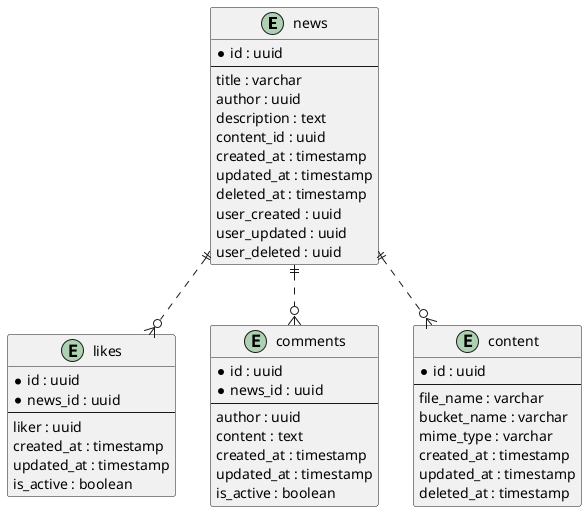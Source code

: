 @startuml newsservice

entity "news" as news {
    * id : uuid
    --
    title : varchar
    author : uuid
    description : text
    content_id : uuid
    created_at : timestamp
    updated_at : timestamp
    deleted_at : timestamp
    user_created : uuid
    user_updated : uuid
    user_deleted : uuid
}

entity "likes" as like {
    * id : uuid
    * news_id : uuid
    --
    liker : uuid
    created_at : timestamp
    updated_at : timestamp
    is_active : boolean
}

entity "comments" as com {
    * id : uuid
    * news_id : uuid
    --
    author : uuid
    content : text
    created_at : timestamp
    updated_at : timestamp
    is_active : boolean
}

entity "content" as cont {
    * id : uuid
    --
    file_name : varchar
    bucket_name : varchar
    mime_type : varchar
    created_at : timestamp
    updated_at : timestamp
    deleted_at : timestamp
}

news ||..o{ like
news ||..o{ com
news ||..o{ cont

@enduml